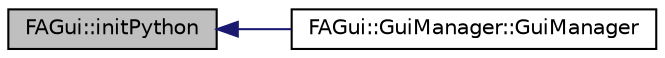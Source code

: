 digraph G
{
  edge [fontname="Helvetica",fontsize="10",labelfontname="Helvetica",labelfontsize="10"];
  node [fontname="Helvetica",fontsize="10",shape=record];
  rankdir="LR";
  Node1 [label="FAGui::initPython",height=0.2,width=0.4,color="black", fillcolor="grey75", style="filled" fontcolor="black"];
  Node1 -> Node2 [dir="back",color="midnightblue",fontsize="10",style="solid",fontname="Helvetica"];
  Node2 [label="FAGui::GuiManager::GuiManager",height=0.2,width=0.4,color="black", fillcolor="white", style="filled",URL="$class_f_a_gui_1_1_gui_manager.html#afb827f9b028aafa83fa870a609b126f2"];
}
